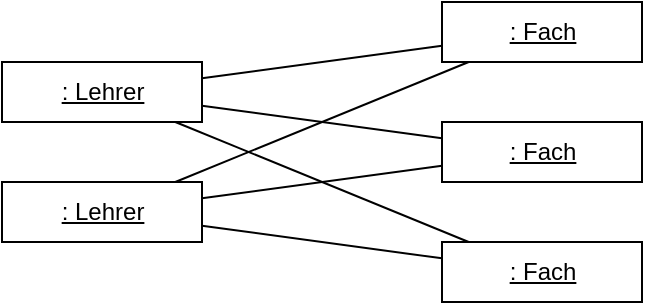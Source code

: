 <mxfile version="20.8.21" type="device"><diagram id="IKdcczgC__YtXfX8UIwX" name="Page-1"><mxGraphModel dx="600" dy="323" grid="1" gridSize="10" guides="1" tooltips="1" connect="1" arrows="1" fold="1" page="1" pageScale="1" pageWidth="827" pageHeight="1169" math="0" shadow="0"><root><mxCell id="0"/><mxCell id="1" parent="0"/><mxCell id="m_R6_4stdK32f-bWhgOH-3" value="&lt;u&gt;: Fach&lt;/u&gt;" style="html=1;fontStyle=0" parent="1" vertex="1"><mxGeometry x="320" y="80" width="100" height="30" as="geometry"/></mxCell><mxCell id="m_R6_4stdK32f-bWhgOH-1" value="&lt;u&gt;: Lehrer&lt;/u&gt;" style="html=1;fontStyle=0" parent="1" vertex="1"><mxGeometry x="100" y="110" width="100" height="30" as="geometry"/></mxCell><mxCell id="UR3-a6bYdCyi_I1yDDXr-10" value="&lt;u&gt;: Fach&lt;/u&gt;" style="html=1;fontStyle=0" vertex="1" parent="1"><mxGeometry x="320" y="140" width="100" height="30" as="geometry"/></mxCell><mxCell id="UR3-a6bYdCyi_I1yDDXr-11" value="&lt;u&gt;: Fach&lt;/u&gt;" style="html=1;fontStyle=0" vertex="1" parent="1"><mxGeometry x="320" y="200" width="100" height="30" as="geometry"/></mxCell><mxCell id="UR3-a6bYdCyi_I1yDDXr-12" value="&lt;u&gt;: Lehrer&lt;/u&gt;" style="html=1;fontStyle=0" vertex="1" parent="1"><mxGeometry x="100" y="170" width="100" height="30" as="geometry"/></mxCell><mxCell id="UR3-a6bYdCyi_I1yDDXr-13" value="" style="endArrow=none;html=1;rounded=0;" edge="1" parent="1" source="m_R6_4stdK32f-bWhgOH-1" target="m_R6_4stdK32f-bWhgOH-3"><mxGeometry width="50" height="50" relative="1" as="geometry"><mxPoint x="260" y="240" as="sourcePoint"/><mxPoint x="310" y="190" as="targetPoint"/></mxGeometry></mxCell><mxCell id="UR3-a6bYdCyi_I1yDDXr-14" value="" style="endArrow=none;html=1;rounded=0;" edge="1" parent="1" source="m_R6_4stdK32f-bWhgOH-1" target="UR3-a6bYdCyi_I1yDDXr-10"><mxGeometry width="50" height="50" relative="1" as="geometry"><mxPoint x="260" y="240" as="sourcePoint"/><mxPoint x="310" y="190" as="targetPoint"/></mxGeometry></mxCell><mxCell id="UR3-a6bYdCyi_I1yDDXr-15" value="" style="endArrow=none;html=1;rounded=0;" edge="1" parent="1" source="UR3-a6bYdCyi_I1yDDXr-12" target="m_R6_4stdK32f-bWhgOH-3"><mxGeometry width="50" height="50" relative="1" as="geometry"><mxPoint x="260" y="240" as="sourcePoint"/><mxPoint x="310" y="190" as="targetPoint"/></mxGeometry></mxCell><mxCell id="UR3-a6bYdCyi_I1yDDXr-16" value="" style="endArrow=none;html=1;rounded=0;" edge="1" parent="1" source="UR3-a6bYdCyi_I1yDDXr-12" target="UR3-a6bYdCyi_I1yDDXr-10"><mxGeometry width="50" height="50" relative="1" as="geometry"><mxPoint x="260" y="240" as="sourcePoint"/><mxPoint x="310" y="190" as="targetPoint"/></mxGeometry></mxCell><mxCell id="UR3-a6bYdCyi_I1yDDXr-17" value="" style="endArrow=none;html=1;rounded=0;" edge="1" parent="1" source="UR3-a6bYdCyi_I1yDDXr-12" target="UR3-a6bYdCyi_I1yDDXr-11"><mxGeometry width="50" height="50" relative="1" as="geometry"><mxPoint x="260" y="240" as="sourcePoint"/><mxPoint x="310" y="190" as="targetPoint"/></mxGeometry></mxCell><mxCell id="UR3-a6bYdCyi_I1yDDXr-18" value="" style="endArrow=none;html=1;rounded=0;" edge="1" parent="1" source="m_R6_4stdK32f-bWhgOH-1" target="UR3-a6bYdCyi_I1yDDXr-11"><mxGeometry width="50" height="50" relative="1" as="geometry"><mxPoint x="260" y="240" as="sourcePoint"/><mxPoint x="310" y="190" as="targetPoint"/></mxGeometry></mxCell></root></mxGraphModel></diagram></mxfile>